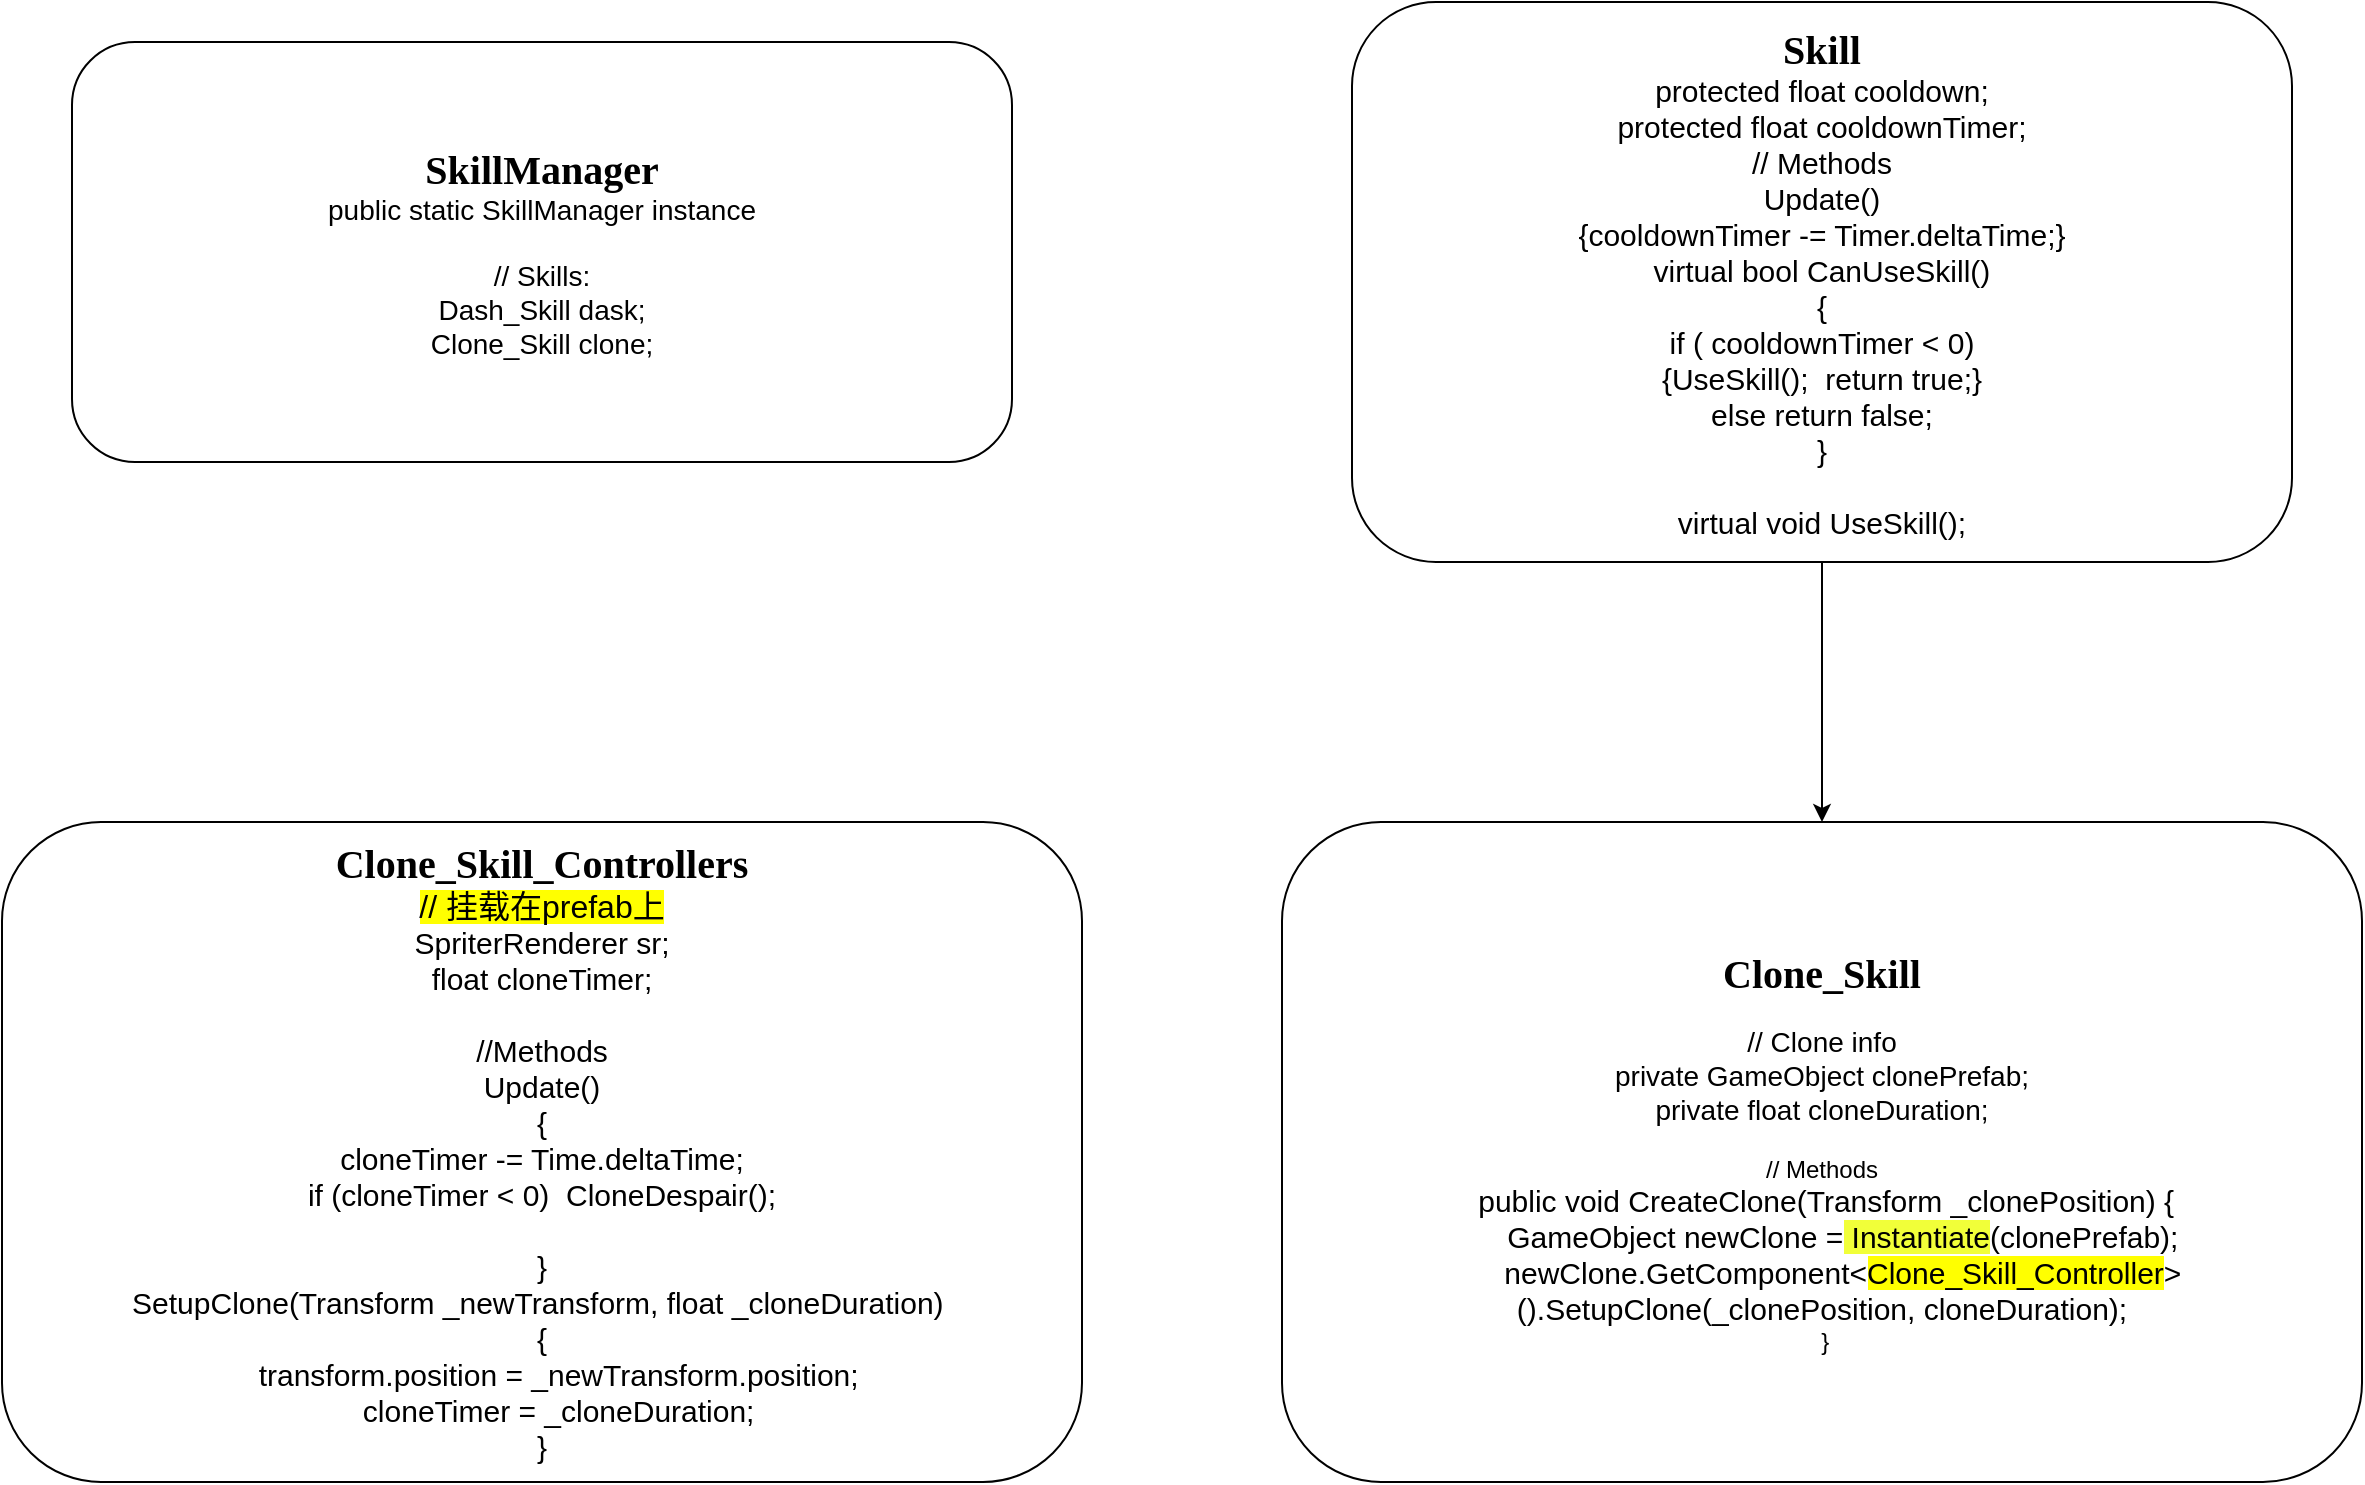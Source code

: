 <mxfile version="26.2.13">
  <diagram name="第 1 页" id="-2ZJdPU1EGzkgh0zn1c5">
    <mxGraphModel dx="3241" dy="863" grid="1" gridSize="10" guides="1" tooltips="1" connect="1" arrows="1" fold="1" page="1" pageScale="1" pageWidth="827" pageHeight="1169" math="0" shadow="0">
      <root>
        <mxCell id="0" />
        <mxCell id="1" parent="0" />
        <mxCell id="gPpyHjLKl8rGHEcK-XGe-1" value="&lt;b&gt;&lt;font face=&quot;Comic Sans MS&quot; style=&quot;font-size: 20px;&quot;&gt;SkillManager&lt;/font&gt;&lt;/b&gt;&lt;div&gt;&lt;font style=&quot;font-size: 14px;&quot;&gt;public static SkillManager instance&lt;/font&gt;&lt;/div&gt;&lt;div&gt;&lt;font style=&quot;font-size: 14px;&quot;&gt;&lt;br&gt;&lt;/font&gt;&lt;/div&gt;&lt;div&gt;&lt;font style=&quot;font-size: 14px;&quot;&gt;// Skills:&lt;/font&gt;&lt;/div&gt;&lt;div&gt;&lt;font style=&quot;font-size: 14px;&quot;&gt;Dash_Skill dask;&lt;/font&gt;&lt;/div&gt;&lt;div&gt;&lt;font style=&quot;font-size: 14px;&quot;&gt;Clone_Skill clone;&lt;/font&gt;&lt;/div&gt;" style="rounded=1;whiteSpace=wrap;html=1;" vertex="1" parent="1">
          <mxGeometry x="-895" y="80" width="470" height="210" as="geometry" />
        </mxCell>
        <mxCell id="gPpyHjLKl8rGHEcK-XGe-2" value="&lt;font face=&quot;Comic Sans MS&quot; style=&quot;font-size: 20px;&quot;&gt;&lt;b&gt;Clone_Skill&lt;/b&gt;&lt;/font&gt;&lt;div&gt;&lt;br&gt;&lt;/div&gt;&lt;div&gt;&lt;font style=&quot;font-size: 14px;&quot;&gt;// Clone info&lt;/font&gt;&lt;/div&gt;&lt;div&gt;&lt;font style=&quot;font-size: 14px;&quot;&gt;private GameObject clonePrefab;&lt;/font&gt;&lt;/div&gt;&lt;div&gt;&lt;font style=&quot;font-size: 14px;&quot;&gt;private float cloneDuration;&lt;/font&gt;&lt;/div&gt;&lt;div&gt;&lt;br&gt;&lt;/div&gt;&lt;div&gt;// Methods&lt;/div&gt;&lt;div&gt;&lt;div&gt;&lt;font style=&quot;font-size: 15px;&quot;&gt;&amp;nbsp;public void CreateClone(Transform _clonePosition)&lt;span style=&quot;background-color: transparent; color: light-dark(rgb(0, 0, 0), rgb(255, 255, 255));&quot;&gt;&amp;nbsp;{&lt;/span&gt;&lt;/font&gt;&lt;/div&gt;&lt;div&gt;&lt;font style=&quot;font-size: 15px;&quot;&gt;&amp;nbsp; &amp;nbsp; &amp;nbsp;GameObject newClone =&lt;span style=&quot;background-color: rgb(241, 255, 57);&quot;&gt; Instantiate&lt;/span&gt;(clonePrefab);&lt;/font&gt;&lt;/div&gt;&lt;div&gt;&lt;font style=&quot;font-size: 15px;&quot;&gt;&amp;nbsp; &amp;nbsp; &amp;nbsp;newClone.GetComponent&amp;lt;&lt;span style=&quot;background-color: rgb(255, 255, 0);&quot;&gt;Clone_Skill_Controller&lt;/span&gt;&amp;gt;().SetupClone(_clonePosition, cloneDuration);&lt;/font&gt;&lt;/div&gt;&lt;div&gt;&amp;nbsp;}&lt;/div&gt;&lt;/div&gt;" style="whiteSpace=wrap;html=1;rounded=1;" vertex="1" parent="1">
          <mxGeometry x="-290" y="470" width="540" height="330" as="geometry" />
        </mxCell>
        <mxCell id="gPpyHjLKl8rGHEcK-XGe-5" value="&lt;font face=&quot;Comic Sans MS&quot; style=&quot;font-size: 20px;&quot;&gt;&lt;b&gt;Clone_Skill_Controllers&lt;/b&gt;&lt;/font&gt;&lt;div&gt;&lt;font style=&quot;font-size: 16px; background-color: light-dark(rgb(255, 255, 0), rgb(237, 237, 237));&quot;&gt;// 挂载在prefab上&lt;br&gt;&lt;/font&gt;&lt;/div&gt;&lt;div&gt;&lt;span style=&quot;background-color: transparent; color: light-dark(rgb(0, 0, 0), rgb(255, 255, 255));&quot;&gt;&lt;font style=&quot;font-size: 15px;&quot;&gt;SpriterRenderer sr;&lt;/font&gt;&lt;/span&gt;&lt;/div&gt;&lt;div&gt;&lt;span style=&quot;background-color: transparent; color: light-dark(rgb(0, 0, 0), rgb(255, 255, 255));&quot;&gt;&lt;font style=&quot;font-size: 15px;&quot;&gt;float cloneTimer;&lt;/font&gt;&lt;/span&gt;&lt;/div&gt;&lt;div&gt;&lt;span style=&quot;background-color: transparent; color: light-dark(rgb(0, 0, 0), rgb(255, 255, 255));&quot;&gt;&lt;font style=&quot;font-size: 15px;&quot;&gt;&lt;br&gt;&lt;/font&gt;&lt;/span&gt;&lt;/div&gt;&lt;div&gt;&lt;span style=&quot;background-color: transparent; color: light-dark(rgb(0, 0, 0), rgb(255, 255, 255));&quot;&gt;&lt;font style=&quot;font-size: 15px;&quot;&gt;//Methods&lt;/font&gt;&lt;/span&gt;&lt;/div&gt;&lt;div&gt;&lt;span style=&quot;background-color: transparent; color: light-dark(rgb(0, 0, 0), rgb(255, 255, 255));&quot;&gt;&lt;font style=&quot;font-size: 15px;&quot;&gt;Update()&lt;/font&gt;&lt;/span&gt;&lt;/div&gt;&lt;div&gt;&lt;span style=&quot;background-color: transparent; color: light-dark(rgb(0, 0, 0), rgb(255, 255, 255));&quot;&gt;&lt;font style=&quot;font-size: 15px;&quot;&gt;{&lt;/font&gt;&lt;/span&gt;&lt;/div&gt;&lt;div&gt;&lt;span style=&quot;background-color: transparent;&quot;&gt;&lt;font style=&quot;&quot;&gt;&lt;span style=&quot;font-size: 15px;&quot;&gt;cloneTimer -= Time.deltaTime;&lt;/span&gt;&lt;/font&gt;&lt;/span&gt;&lt;/div&gt;&lt;div&gt;&lt;span style=&quot;background-color: transparent;&quot;&gt;&lt;font style=&quot;&quot;&gt;&lt;span style=&quot;font-size: 15px;&quot;&gt;if (cloneTimer &amp;lt; 0)&amp;nbsp; CloneDespair();&lt;/span&gt;&lt;/font&gt;&lt;/span&gt;&lt;/div&gt;&lt;div&gt;&lt;span style=&quot;background-color: transparent;&quot;&gt;&lt;font style=&quot;&quot;&gt;&lt;span style=&quot;font-size: 15px;&quot;&gt;&lt;br&gt;&lt;/span&gt;&lt;/font&gt;&lt;/span&gt;&lt;/div&gt;&lt;div&gt;&lt;span style=&quot;background-color: transparent;&quot;&gt;&lt;font style=&quot;&quot;&gt;&lt;span style=&quot;font-size: 15px;&quot;&gt;}&lt;/span&gt;&lt;/font&gt;&lt;/span&gt;&lt;/div&gt;&lt;div&gt;&lt;span style=&quot;background-color: transparent; color: light-dark(rgb(0, 0, 0), rgb(255, 255, 255));&quot;&gt;&lt;font style=&quot;font-size: 15px;&quot;&gt;SetupClone(Transform _newTransform, float _cloneDuration)&amp;nbsp;&lt;/font&gt;&lt;/span&gt;&lt;/div&gt;&lt;div&gt;&lt;span style=&quot;font-size: 15px;&quot;&gt;{&lt;/span&gt;&lt;/div&gt;&lt;div&gt;&lt;span style=&quot;font-size: 15px;&quot;&gt;&amp;nbsp; &amp;nbsp; transform.position = _newTransform.position;&lt;/span&gt;&lt;/div&gt;&lt;div&gt;&lt;span style=&quot;font-size: 15px;&quot;&gt;&amp;nbsp; &amp;nbsp; cloneTimer = _cloneDuration;&lt;/span&gt;&lt;/div&gt;&lt;div&gt;&lt;span style=&quot;background-color: transparent; font-size: 15px;&quot;&gt;}&lt;/span&gt;&lt;/div&gt;" style="whiteSpace=wrap;html=1;rounded=1;" vertex="1" parent="1">
          <mxGeometry x="-930" y="470" width="540" height="330" as="geometry" />
        </mxCell>
        <mxCell id="gPpyHjLKl8rGHEcK-XGe-7" style="edgeStyle=orthogonalEdgeStyle;rounded=0;orthogonalLoop=1;jettySize=auto;html=1;" edge="1" parent="1" source="gPpyHjLKl8rGHEcK-XGe-6" target="gPpyHjLKl8rGHEcK-XGe-2">
          <mxGeometry relative="1" as="geometry" />
        </mxCell>
        <mxCell id="gPpyHjLKl8rGHEcK-XGe-6" value="&lt;font face=&quot;Comic Sans MS&quot;&gt;&lt;span style=&quot;font-size: 20px;&quot;&gt;&lt;b&gt;Skill&lt;/b&gt;&lt;/span&gt;&lt;/font&gt;&lt;div&gt;&lt;font style=&quot;font-size: 15px;&quot;&gt;protected float cooldown;&lt;/font&gt;&lt;/div&gt;&lt;div&gt;&lt;font style=&quot;font-size: 15px;&quot;&gt;protected float cooldownTimer;&lt;/font&gt;&lt;/div&gt;&lt;div&gt;&lt;span style=&quot;font-size: 15px;&quot;&gt;// Methods&lt;/span&gt;&lt;/div&gt;&lt;div&gt;&lt;span style=&quot;font-size: 15px;&quot;&gt;Update()&lt;/span&gt;&lt;/div&gt;&lt;div&gt;&lt;span style=&quot;font-size: 15px;&quot;&gt;{cooldownTimer -= Timer.deltaTime;}&lt;/span&gt;&lt;/div&gt;&lt;div&gt;&lt;span style=&quot;font-size: 15px;&quot;&gt;virtual bool CanUseSkill()&lt;/span&gt;&lt;/div&gt;&lt;div&gt;&lt;span style=&quot;font-size: 15px;&quot;&gt;{&lt;/span&gt;&lt;/div&gt;&lt;div&gt;&lt;span style=&quot;font-size: 15px;&quot;&gt;&amp;nbsp;if ( cooldownTimer &amp;lt; 0)&amp;nbsp;&lt;/span&gt;&lt;/div&gt;&lt;div&gt;&lt;span style=&quot;font-size: 15px;&quot;&gt;{&lt;/span&gt;&lt;span style=&quot;font-size: 15px; background-color: transparent; color: light-dark(rgb(0, 0, 0), rgb(255, 255, 255));&quot;&gt;UseSkill();&amp;nbsp; r&lt;/span&gt;&lt;span style=&quot;font-size: 15px; background-color: transparent; color: light-dark(rgb(0, 0, 0), rgb(255, 255, 255));&quot;&gt;eturn true;&lt;/span&gt;&lt;span style=&quot;font-size: 15px; background-color: transparent; color: light-dark(rgb(0, 0, 0), rgb(255, 255, 255));&quot;&gt;}&lt;/span&gt;&lt;/div&gt;&lt;div&gt;&lt;span style=&quot;font-size: 15px;&quot;&gt;else return false;&lt;/span&gt;&lt;/div&gt;&lt;div&gt;&lt;span style=&quot;font-size: 15px;&quot;&gt;}&lt;/span&gt;&lt;/div&gt;&lt;div&gt;&lt;span style=&quot;font-size: 15px;&quot;&gt;&lt;br&gt;&lt;/span&gt;&lt;/div&gt;&lt;div&gt;&lt;span style=&quot;font-size: 15px;&quot;&gt;virtual void UseSkill();&lt;/span&gt;&lt;/div&gt;" style="rounded=1;whiteSpace=wrap;html=1;" vertex="1" parent="1">
          <mxGeometry x="-255" y="60" width="470" height="280" as="geometry" />
        </mxCell>
      </root>
    </mxGraphModel>
  </diagram>
</mxfile>
